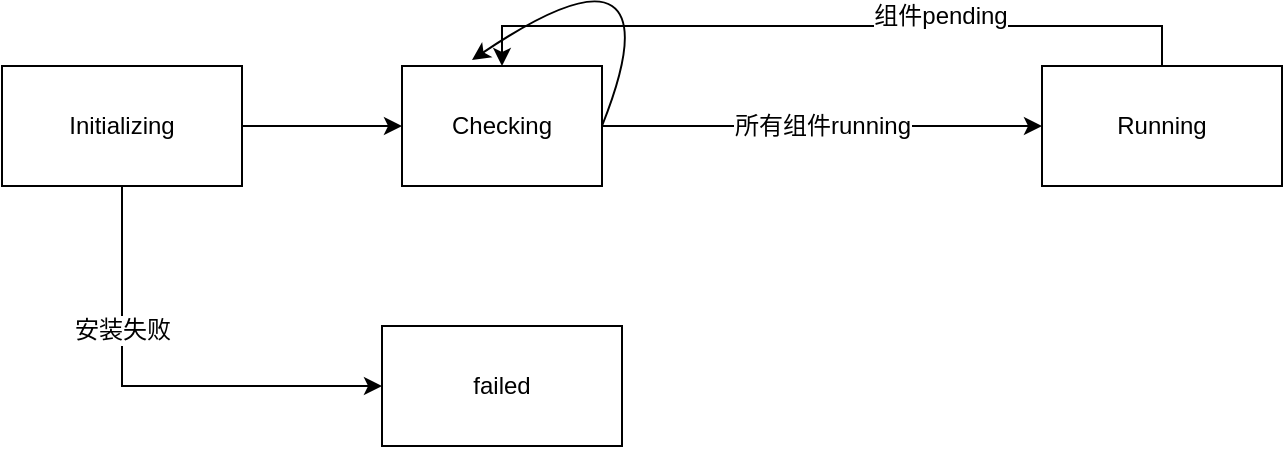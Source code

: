 <mxfile version="11.0.5" type="github"><diagram id="r-kbYr7mSIOgADatawjM" name="Page-1"><mxGraphModel dx="1422" dy="764" grid="1" gridSize="10" guides="1" tooltips="1" connect="1" arrows="1" fold="1" page="1" pageScale="1" pageWidth="827" pageHeight="1169" math="0" shadow="0"><root><mxCell id="0"/><mxCell id="1" parent="0"/><mxCell id="SM13jEa4y6GVGrmoFR_a-5" style="edgeStyle=orthogonalEdgeStyle;rounded=0;orthogonalLoop=1;jettySize=auto;html=1;exitX=1;exitY=0.5;exitDx=0;exitDy=0;entryX=0;entryY=0.5;entryDx=0;entryDy=0;" edge="1" parent="1" source="SM13jEa4y6GVGrmoFR_a-1" target="SM13jEa4y6GVGrmoFR_a-2"><mxGeometry relative="1" as="geometry"/></mxCell><mxCell id="SM13jEa4y6GVGrmoFR_a-1" value="Initializing" style="rounded=0;whiteSpace=wrap;html=1;" vertex="1" parent="1"><mxGeometry x="50" y="190" width="120" height="60" as="geometry"/></mxCell><mxCell id="SM13jEa4y6GVGrmoFR_a-6" style="edgeStyle=orthogonalEdgeStyle;rounded=0;orthogonalLoop=1;jettySize=auto;html=1;entryX=0;entryY=0.5;entryDx=0;entryDy=0;" edge="1" parent="1" source="SM13jEa4y6GVGrmoFR_a-2" target="SM13jEa4y6GVGrmoFR_a-3"><mxGeometry relative="1" as="geometry"/></mxCell><mxCell id="SM13jEa4y6GVGrmoFR_a-20" value="所有组件running" style="text;html=1;resizable=0;points=[];align=center;verticalAlign=middle;labelBackgroundColor=#ffffff;" vertex="1" connectable="0" parent="SM13jEa4y6GVGrmoFR_a-6"><mxGeometry x="-0.4" y="-2" relative="1" as="geometry"><mxPoint x="44" y="-2" as="offset"/></mxGeometry></mxCell><mxCell id="SM13jEa4y6GVGrmoFR_a-2" value="Checking" style="rounded=0;whiteSpace=wrap;html=1;" vertex="1" parent="1"><mxGeometry x="250" y="190" width="100" height="60" as="geometry"/></mxCell><mxCell id="SM13jEa4y6GVGrmoFR_a-9" style="edgeStyle=orthogonalEdgeStyle;rounded=0;orthogonalLoop=1;jettySize=auto;html=1;exitX=0.5;exitY=0;exitDx=0;exitDy=0;entryX=0.5;entryY=0;entryDx=0;entryDy=0;" edge="1" parent="1" source="SM13jEa4y6GVGrmoFR_a-3" target="SM13jEa4y6GVGrmoFR_a-2"><mxGeometry relative="1" as="geometry"><mxPoint x="750" y="185" as="sourcePoint"/></mxGeometry></mxCell><mxCell id="SM13jEa4y6GVGrmoFR_a-13" value="组件pending" style="text;html=1;resizable=0;points=[];align=center;verticalAlign=middle;labelBackgroundColor=#ffffff;" vertex="1" connectable="0" parent="SM13jEa4y6GVGrmoFR_a-9"><mxGeometry x="-0.289" y="-5" relative="1" as="geometry"><mxPoint as="offset"/></mxGeometry></mxCell><mxCell id="SM13jEa4y6GVGrmoFR_a-3" value="Running" style="rounded=0;whiteSpace=wrap;html=1;" vertex="1" parent="1"><mxGeometry x="570" y="190" width="120" height="60" as="geometry"/></mxCell><mxCell id="SM13jEa4y6GVGrmoFR_a-8" value="" style="curved=1;endArrow=classic;html=1;exitX=1;exitY=0.5;exitDx=0;exitDy=0;entryX=0.35;entryY=-0.05;entryDx=0;entryDy=0;entryPerimeter=0;" edge="1" parent="1" source="SM13jEa4y6GVGrmoFR_a-2" target="SM13jEa4y6GVGrmoFR_a-2"><mxGeometry width="50" height="50" relative="1" as="geometry"><mxPoint x="370" y="140" as="sourcePoint"/><mxPoint x="420" y="90" as="targetPoint"/><Array as="points"><mxPoint x="370" y="170"/><mxPoint x="340" y="150"/></Array></mxGeometry></mxCell><mxCell id="SM13jEa4y6GVGrmoFR_a-17" value="failed" style="rounded=0;whiteSpace=wrap;html=1;" vertex="1" parent="1"><mxGeometry x="240" y="320" width="120" height="60" as="geometry"/></mxCell><mxCell id="SM13jEa4y6GVGrmoFR_a-23" style="edgeStyle=orthogonalEdgeStyle;rounded=0;orthogonalLoop=1;jettySize=auto;html=1;exitX=0.5;exitY=1;exitDx=0;exitDy=0;entryX=0;entryY=0.5;entryDx=0;entryDy=0;" edge="1" parent="1" source="SM13jEa4y6GVGrmoFR_a-1" target="SM13jEa4y6GVGrmoFR_a-17"><mxGeometry relative="1" as="geometry"><mxPoint x="180" y="230" as="sourcePoint"/><mxPoint x="260" y="230" as="targetPoint"/></mxGeometry></mxCell><mxCell id="SM13jEa4y6GVGrmoFR_a-24" value="安装失败" style="text;html=1;resizable=0;points=[];align=center;verticalAlign=middle;labelBackgroundColor=#ffffff;" vertex="1" connectable="0" parent="SM13jEa4y6GVGrmoFR_a-23"><mxGeometry x="-0.378" relative="1" as="geometry"><mxPoint as="offset"/></mxGeometry></mxCell></root></mxGraphModel></diagram></mxfile>